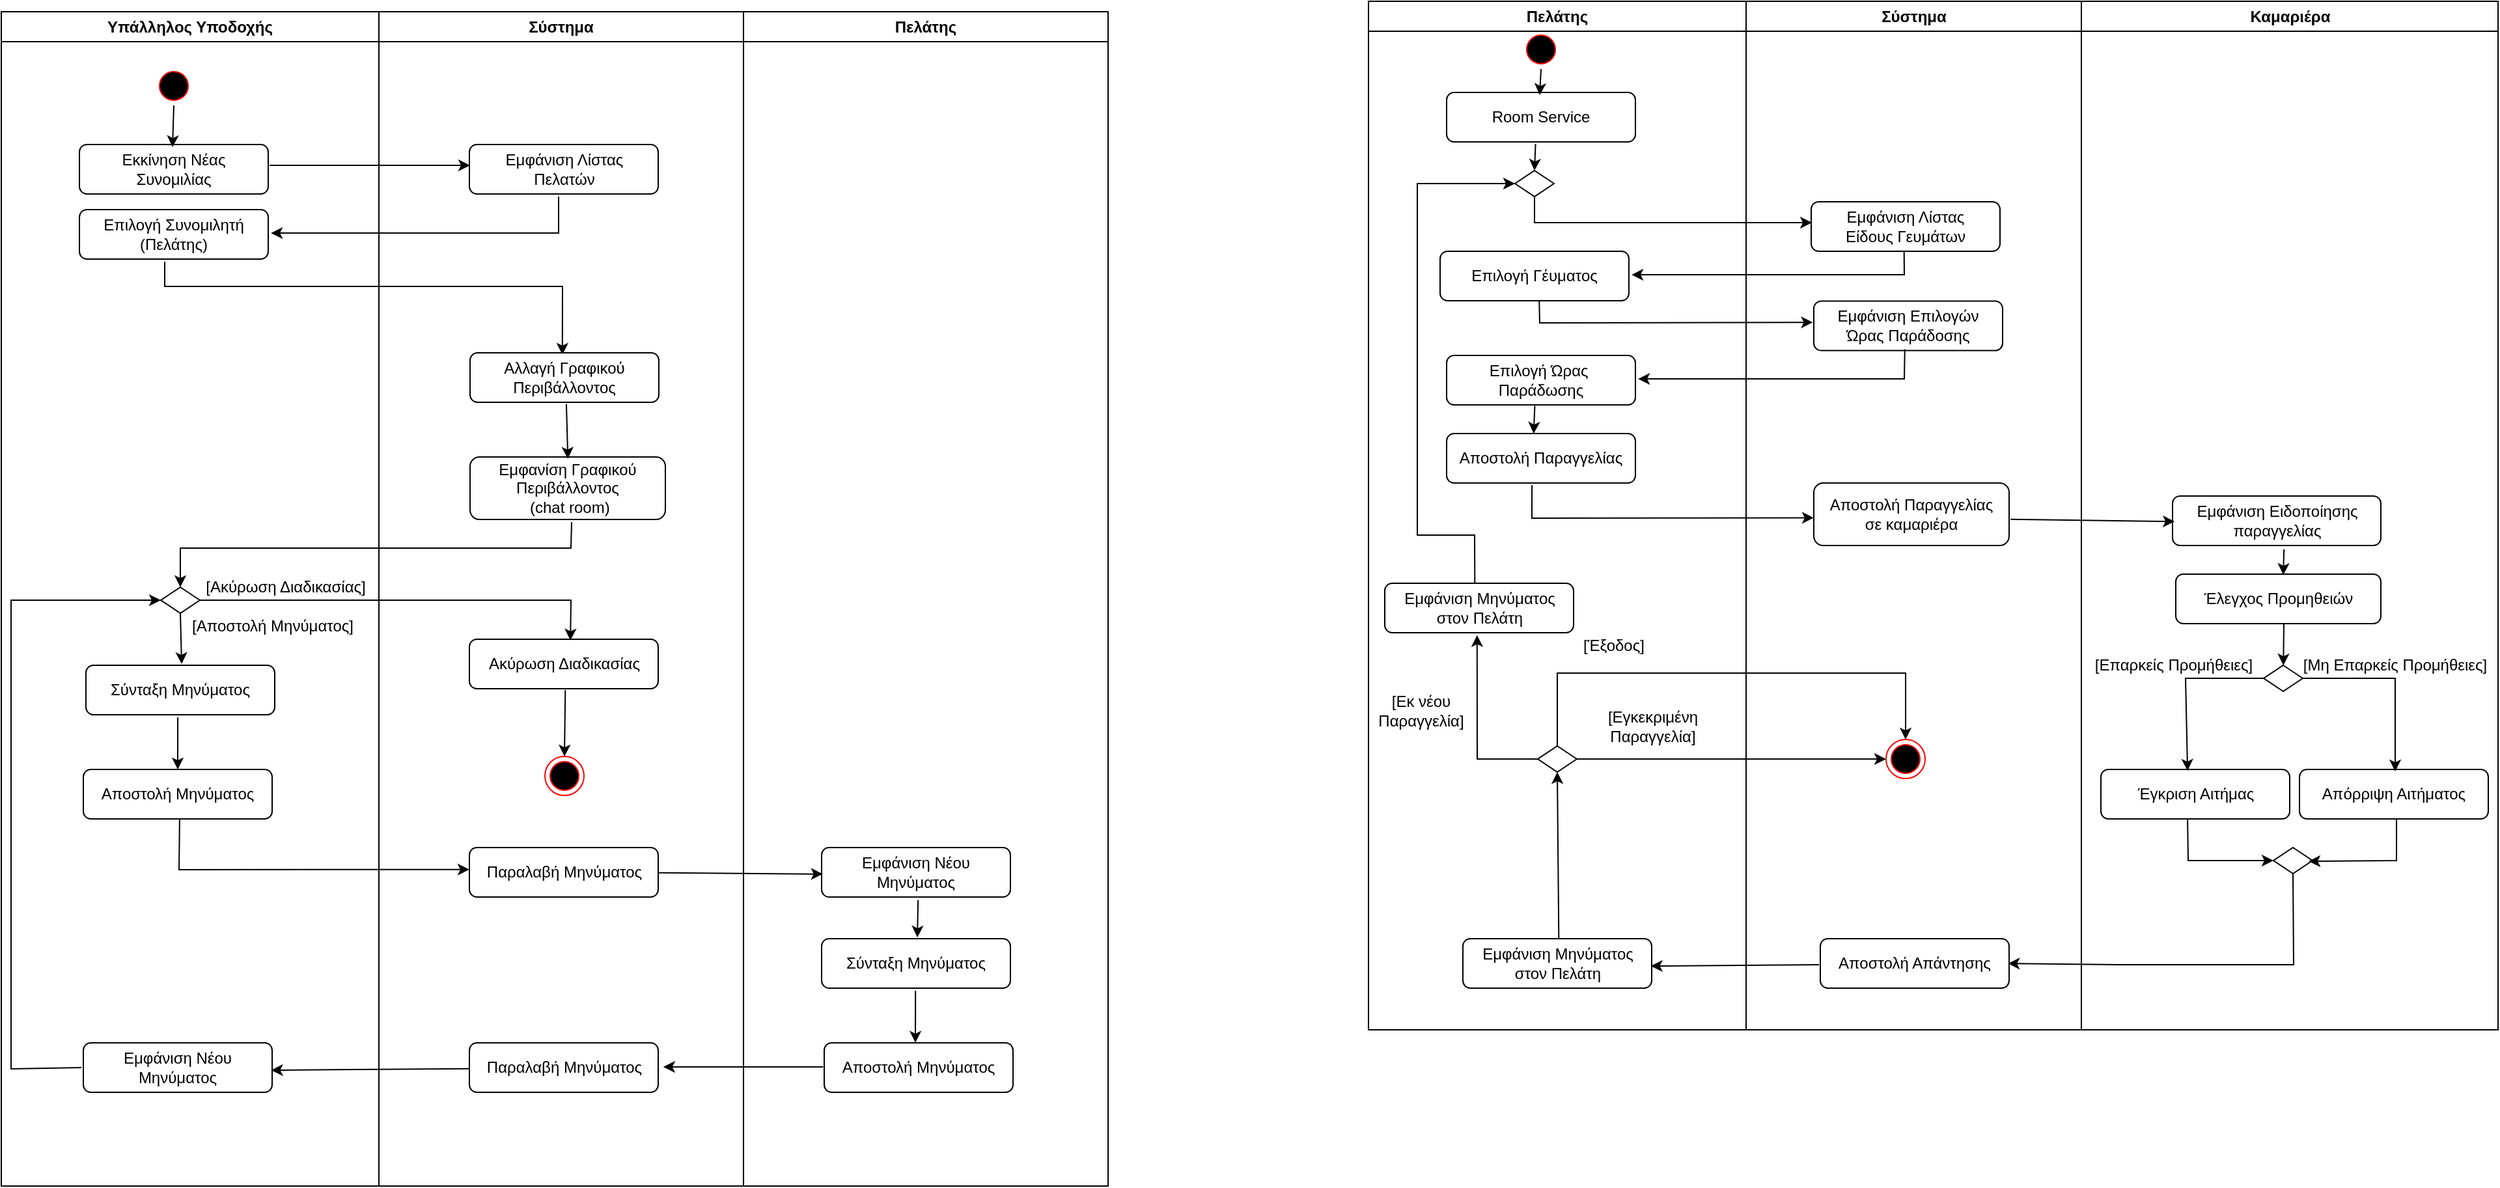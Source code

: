 <mxfile version="16.1.2" type="device"><diagram name="Page-1" id="e7e014a7-5840-1c2e-5031-d8a46d1fe8dd"><mxGraphModel dx="1662" dy="887" grid="1" gridSize="10" guides="1" tooltips="1" connect="1" arrows="1" fold="1" page="1" pageScale="1" pageWidth="1169" pageHeight="826" background="none" math="0" shadow="0"><root><mxCell id="0"/><mxCell id="1" parent="0"/><mxCell id="2" value="Υπάλληλος Υποδοχής" style="swimlane;whiteSpace=wrap" parent="1" vertex="1"><mxGeometry x="150" y="128" width="290" height="902" as="geometry"/></mxCell><mxCell id="Ntb666Q8FlSCOj1z0Y-F-60" value="Σύνταξη Μηνύματος" style="rounded=1;whiteSpace=wrap;html=1;" parent="2" vertex="1"><mxGeometry x="65" y="502" width="145" height="38" as="geometry"/></mxCell><mxCell id="Ntb666Q8FlSCOj1z0Y-F-70" value="" style="rhombus;whiteSpace=wrap;html=1;" parent="2" vertex="1"><mxGeometry x="122.5" y="442" width="30" height="20" as="geometry"/></mxCell><mxCell id="Ntb666Q8FlSCOj1z0Y-F-73" value="" style="endArrow=classic;html=1;rounded=0;exitX=0.5;exitY=1;exitDx=0;exitDy=0;entryX=0.507;entryY=-0.026;entryDx=0;entryDy=0;entryPerimeter=0;" parent="2" source="Ntb666Q8FlSCOj1z0Y-F-70" target="Ntb666Q8FlSCOj1z0Y-F-60" edge="1"><mxGeometry width="50" height="50" relative="1" as="geometry"><mxPoint x="477.5" y="442" as="sourcePoint"/><mxPoint x="527.5" y="392" as="targetPoint"/></mxGeometry></mxCell><mxCell id="Ntb666Q8FlSCOj1z0Y-F-75" value="[Ακύρωση Διαδικασίας]" style="text;html=1;align=center;verticalAlign=middle;resizable=0;points=[];autosize=1;strokeColor=none;fillColor=none;" parent="2" vertex="1"><mxGeometry x="147.5" y="432" width="140" height="20" as="geometry"/></mxCell><mxCell id="Ntb666Q8FlSCOj1z0Y-F-76" value="[Αποστολή Μηνύματος]" style="text;html=1;align=center;verticalAlign=middle;resizable=0;points=[];autosize=1;strokeColor=none;fillColor=none;" parent="2" vertex="1"><mxGeometry x="137.5" y="462" width="140" height="20" as="geometry"/></mxCell><mxCell id="Ntb666Q8FlSCOj1z0Y-F-84" value="Αποστολή Μηνύματος" style="rounded=1;whiteSpace=wrap;html=1;" parent="2" vertex="1"><mxGeometry x="63" y="582" width="145" height="38" as="geometry"/></mxCell><mxCell id="Ntb666Q8FlSCOj1z0Y-F-85" value="" style="endArrow=classic;html=1;rounded=0;" parent="2" edge="1"><mxGeometry width="50" height="50" relative="1" as="geometry"><mxPoint x="135.5" y="542" as="sourcePoint"/><mxPoint x="135.5" y="582" as="targetPoint"/></mxGeometry></mxCell><mxCell id="Ntb666Q8FlSCOj1z0Y-F-100" value="Εμφάνιση Νέου Μηνύματος" style="rounded=1;whiteSpace=wrap;html=1;" parent="2" vertex="1"><mxGeometry x="63.0" y="792" width="145" height="38" as="geometry"/></mxCell><mxCell id="Ntb666Q8FlSCOj1z0Y-F-102" value="" style="endArrow=classic;html=1;rounded=0;exitX=-0.01;exitY=0.5;exitDx=0;exitDy=0;exitPerimeter=0;entryX=0;entryY=0.5;entryDx=0;entryDy=0;" parent="2" source="Ntb666Q8FlSCOj1z0Y-F-100" target="Ntb666Q8FlSCOj1z0Y-F-70" edge="1"><mxGeometry width="50" height="50" relative="1" as="geometry"><mxPoint x="197.5" y="712" as="sourcePoint"/><mxPoint x="-92.5" y="432" as="targetPoint"/><Array as="points"><mxPoint x="7.5" y="812"/><mxPoint x="7.5" y="452"/></Array></mxGeometry></mxCell><mxCell id="Ntb666Q8FlSCOj1z0Y-F-118" value="" style="ellipse;shape=startState;fillColor=#000000;strokeColor=#ff0000;" parent="2" vertex="1"><mxGeometry x="117.5" y="42" width="30" height="30" as="geometry"/></mxCell><mxCell id="Ntb666Q8FlSCOj1z0Y-F-119" value="Εκκίνηση Νέας &lt;br&gt;Συνομιλίας" style="rounded=1;whiteSpace=wrap;html=1;" parent="2" vertex="1"><mxGeometry x="60" y="102" width="145" height="38" as="geometry"/></mxCell><mxCell id="Ntb666Q8FlSCOj1z0Y-F-120" value="" style="endArrow=classic;html=1;rounded=0;exitX=0.5;exitY=1;exitDx=0;exitDy=0;entryX=0.493;entryY=0.053;entryDx=0;entryDy=0;entryPerimeter=0;" parent="2" source="Ntb666Q8FlSCOj1z0Y-F-118" target="Ntb666Q8FlSCOj1z0Y-F-119" edge="1"><mxGeometry width="50" height="50" relative="1" as="geometry"><mxPoint x="-87" y="234" as="sourcePoint"/><mxPoint x="-535.5" y="14" as="targetPoint"/></mxGeometry></mxCell><mxCell id="Ntb666Q8FlSCOj1z0Y-F-121" value="Επιλογή Συνομιλητή&lt;br&gt;(Πελάτης)" style="rounded=1;whiteSpace=wrap;html=1;" parent="2" vertex="1"><mxGeometry x="60" y="152" width="145" height="38" as="geometry"/></mxCell><mxCell id="3" value="Σύστημα" style="swimlane;whiteSpace=wrap;startSize=23;" parent="1" vertex="1"><mxGeometry x="440" y="128" width="280" height="902" as="geometry"/></mxCell><mxCell id="4" value="Πελάτης" style="swimlane;whiteSpace=wrap;startSize=23;" parent="1" vertex="1"><mxGeometry x="720" y="128" width="280" height="902" as="geometry"/></mxCell><mxCell id="Ntb666Q8FlSCOj1z0Y-F-86" value="Εμφάνιση Νέου Μηνύματος" style="rounded=1;whiteSpace=wrap;html=1;" parent="4" vertex="1"><mxGeometry x="60" y="642" width="145" height="38" as="geometry"/></mxCell><mxCell id="Ntb666Q8FlSCOj1z0Y-F-89" value="Σύνταξη Μηνύματος" style="rounded=1;whiteSpace=wrap;html=1;" parent="4" vertex="1"><mxGeometry x="60" y="712" width="145" height="38" as="geometry"/></mxCell><mxCell id="Ntb666Q8FlSCOj1z0Y-F-91" value="" style="endArrow=classic;html=1;rounded=0;exitX=0.511;exitY=1.063;exitDx=0;exitDy=0;entryX=0.507;entryY=-0.026;entryDx=0;entryDy=0;entryPerimeter=0;exitPerimeter=0;" parent="4" source="Ntb666Q8FlSCOj1z0Y-F-86" target="Ntb666Q8FlSCOj1z0Y-F-89" edge="1"><mxGeometry width="50" height="50" relative="1" as="geometry"><mxPoint x="129.5" y="732" as="sourcePoint"/><mxPoint x="359.5" y="534" as="targetPoint"/></mxGeometry></mxCell><mxCell id="Ntb666Q8FlSCOj1z0Y-F-48" value="" style="endArrow=classic;html=1;rounded=0;entryX=0.489;entryY=0.038;entryDx=0;entryDy=0;entryPerimeter=0;" parent="1" target="Ntb666Q8FlSCOj1z0Y-F-46" edge="1"><mxGeometry width="50" height="50" relative="1" as="geometry"><mxPoint x="275.5" y="320" as="sourcePoint"/><mxPoint x="567.5" y="339.0" as="targetPoint"/><Array as="points"><mxPoint x="275.5" y="339"/><mxPoint x="581" y="339"/></Array></mxGeometry></mxCell><mxCell id="Ntb666Q8FlSCOj1z0Y-F-46" value="Αλλαγή Γραφικού Περιβάλλοντος" style="rounded=1;whiteSpace=wrap;html=1;" parent="1" vertex="1"><mxGeometry x="510" y="390" width="145" height="38" as="geometry"/></mxCell><mxCell id="Ntb666Q8FlSCOj1z0Y-F-52" value="Εμφανίση Γραφικού&lt;br&gt;Περιβάλλοντος&lt;br&gt;&amp;nbsp;(chat room)" style="rounded=1;whiteSpace=wrap;html=1;" parent="1" vertex="1"><mxGeometry x="510" y="470" width="150" height="48" as="geometry"/></mxCell><mxCell id="Ntb666Q8FlSCOj1z0Y-F-53" value="" style="endArrow=classic;html=1;rounded=0;entryX=0.501;entryY=0.028;entryDx=0;entryDy=0;entryPerimeter=0;exitX=0.51;exitY=1.036;exitDx=0;exitDy=0;exitPerimeter=0;" parent="1" source="Ntb666Q8FlSCOj1z0Y-F-46" target="Ntb666Q8FlSCOj1z0Y-F-52" edge="1"><mxGeometry width="50" height="50" relative="1" as="geometry"><mxPoint x="590.5" y="430" as="sourcePoint"/><mxPoint x="590.5" y="532.0" as="targetPoint"/></mxGeometry></mxCell><mxCell id="Ntb666Q8FlSCOj1z0Y-F-59" value="Ακύρωση Διαδικασίας" style="rounded=1;whiteSpace=wrap;html=1;" parent="1" vertex="1"><mxGeometry x="509.5" y="610" width="145" height="38" as="geometry"/></mxCell><mxCell id="Ntb666Q8FlSCOj1z0Y-F-63" value="" style="endArrow=classic;html=1;rounded=0;entryX=0.5;entryY=0;entryDx=0;entryDy=0;" parent="1" target="Ntb666Q8FlSCOj1z0Y-F-70" edge="1"><mxGeometry width="50" height="50" relative="1" as="geometry"><mxPoint x="588" y="520" as="sourcePoint"/><mxPoint x="627.5" y="600" as="targetPoint"/><Array as="points"><mxPoint x="587.5" y="540"/><mxPoint x="287.5" y="540"/></Array></mxGeometry></mxCell><mxCell id="Ntb666Q8FlSCOj1z0Y-F-74" value="" style="endArrow=classic;html=1;rounded=0;exitX=1;exitY=0.5;exitDx=0;exitDy=0;entryX=0.535;entryY=0.023;entryDx=0;entryDy=0;entryPerimeter=0;" parent="1" source="Ntb666Q8FlSCOj1z0Y-F-70" target="Ntb666Q8FlSCOj1z0Y-F-59" edge="1"><mxGeometry width="50" height="50" relative="1" as="geometry"><mxPoint x="447.5" y="590" as="sourcePoint"/><mxPoint x="497.5" y="540" as="targetPoint"/><Array as="points"><mxPoint x="587.5" y="580"/></Array></mxGeometry></mxCell><mxCell id="Ntb666Q8FlSCOj1z0Y-F-77" value="" style="ellipse;shape=endState;fillColor=#000000;strokeColor=#ff0000" parent="1" vertex="1"><mxGeometry x="567.5" y="700" width="30" height="30" as="geometry"/></mxCell><mxCell id="Ntb666Q8FlSCOj1z0Y-F-78" value="" style="endArrow=classic;html=1;rounded=0;entryX=0.5;entryY=0;entryDx=0;entryDy=0;exitX=0.508;exitY=1.026;exitDx=0;exitDy=0;exitPerimeter=0;" parent="1" source="Ntb666Q8FlSCOj1z0Y-F-59" target="Ntb666Q8FlSCOj1z0Y-F-77" edge="1"><mxGeometry width="50" height="50" relative="1" as="geometry"><mxPoint x="597.5" y="650" as="sourcePoint"/><mxPoint x="517.5" y="640" as="targetPoint"/></mxGeometry></mxCell><mxCell id="Ntb666Q8FlSCOj1z0Y-F-79" value="Παραλαβή Μηνύματος" style="rounded=1;whiteSpace=wrap;html=1;" parent="1" vertex="1"><mxGeometry x="509.5" y="770" width="145" height="38" as="geometry"/></mxCell><mxCell id="Ntb666Q8FlSCOj1z0Y-F-83" value="" style="endArrow=classic;html=1;rounded=0;entryX=0;entryY=0.443;entryDx=0;entryDy=0;entryPerimeter=0;exitX=0.51;exitY=1;exitDx=0;exitDy=0;exitPerimeter=0;" parent="1" source="Ntb666Q8FlSCOj1z0Y-F-84" target="Ntb666Q8FlSCOj1z0Y-F-79" edge="1"><mxGeometry width="50" height="50" relative="1" as="geometry"><mxPoint x="277.5" y="770" as="sourcePoint"/><mxPoint x="547.5" y="790" as="targetPoint"/><Array as="points"><mxPoint x="286.5" y="787"/></Array></mxGeometry></mxCell><mxCell id="Ntb666Q8FlSCOj1z0Y-F-87" value="" style="endArrow=classic;html=1;rounded=0;entryX=0.006;entryY=0.536;entryDx=0;entryDy=0;entryPerimeter=0;exitX=1.002;exitY=0.509;exitDx=0;exitDy=0;exitPerimeter=0;" parent="1" source="Ntb666Q8FlSCOj1z0Y-F-79" target="Ntb666Q8FlSCOj1z0Y-F-86" edge="1"><mxGeometry width="50" height="50" relative="1" as="geometry"><mxPoint x="560" y="680.0" as="sourcePoint"/><mxPoint x="780.55" y="718.834" as="targetPoint"/><Array as="points"/></mxGeometry></mxCell><mxCell id="Ntb666Q8FlSCOj1z0Y-F-94" value="Αποστολή Μηνύματος" style="rounded=1;whiteSpace=wrap;html=1;" parent="1" vertex="1"><mxGeometry x="782" y="920" width="145" height="38" as="geometry"/></mxCell><mxCell id="Ntb666Q8FlSCOj1z0Y-F-95" value="" style="endArrow=classic;html=1;rounded=0;exitX=0.497;exitY=1.053;exitDx=0;exitDy=0;exitPerimeter=0;entryX=0.483;entryY=-0.003;entryDx=0;entryDy=0;entryPerimeter=0;" parent="1" source="Ntb666Q8FlSCOj1z0Y-F-89" target="Ntb666Q8FlSCOj1z0Y-F-94" edge="1"><mxGeometry width="50" height="50" relative="1" as="geometry"><mxPoint x="852" y="940" as="sourcePoint"/><mxPoint x="852" y="980" as="targetPoint"/></mxGeometry></mxCell><mxCell id="Ntb666Q8FlSCOj1z0Y-F-98" value="Παραλαβή Μηνύματος" style="rounded=1;whiteSpace=wrap;html=1;" parent="1" vertex="1"><mxGeometry x="509.5" y="920" width="145" height="38" as="geometry"/></mxCell><mxCell id="Ntb666Q8FlSCOj1z0Y-F-99" value="" style="endArrow=classic;html=1;rounded=0;exitX=-0.006;exitY=0.486;exitDx=0;exitDy=0;exitPerimeter=0;entryX=1.027;entryY=0.486;entryDx=0;entryDy=0;entryPerimeter=0;" parent="1" source="Ntb666Q8FlSCOj1z0Y-F-94" target="Ntb666Q8FlSCOj1z0Y-F-98" edge="1"><mxGeometry width="50" height="50" relative="1" as="geometry"><mxPoint x="561.13" y="830.0" as="sourcePoint"/><mxPoint x="690" y="750" as="targetPoint"/><Array as="points"/></mxGeometry></mxCell><mxCell id="Ntb666Q8FlSCOj1z0Y-F-101" value="" style="endArrow=classic;html=1;rounded=0;entryX=0.995;entryY=0.553;entryDx=0;entryDy=0;entryPerimeter=0;exitX=0.002;exitY=0.524;exitDx=0;exitDy=0;exitPerimeter=0;" parent="1" source="Ntb666Q8FlSCOj1z0Y-F-98" target="Ntb666Q8FlSCOj1z0Y-F-100" edge="1"><mxGeometry width="50" height="50" relative="1" as="geometry"><mxPoint x="94.9" y="949.342" as="sourcePoint"/><mxPoint x="210.16" y="998.834" as="targetPoint"/><Array as="points"/></mxGeometry></mxCell><mxCell id="Ntb666Q8FlSCOj1z0Y-F-103" value="Εμφάνιση Λίστας&lt;br&gt;Πελατών" style="rounded=1;whiteSpace=wrap;html=1;" parent="1" vertex="1"><mxGeometry x="509.5" y="230" width="145" height="38" as="geometry"/></mxCell><mxCell id="Ntb666Q8FlSCOj1z0Y-F-107" value="" style="endArrow=classic;html=1;rounded=0;exitX=1.007;exitY=0.421;exitDx=0;exitDy=0;exitPerimeter=0;" parent="1" source="Ntb666Q8FlSCOj1z0Y-F-119" edge="1"><mxGeometry width="50" height="50" relative="1" as="geometry"><mxPoint x="370" y="419" as="sourcePoint"/><mxPoint x="510" y="246" as="targetPoint"/></mxGeometry></mxCell><mxCell id="Ntb666Q8FlSCOj1z0Y-F-109" value="" style="endArrow=classic;html=1;rounded=0;entryX=1.014;entryY=0.474;entryDx=0;entryDy=0;entryPerimeter=0;" parent="1" target="Ntb666Q8FlSCOj1z0Y-F-121" edge="1"><mxGeometry width="50" height="50" relative="1" as="geometry"><mxPoint x="578" y="270" as="sourcePoint"/><mxPoint x="380" y="305" as="targetPoint"/><Array as="points"><mxPoint x="578" y="298"/></Array></mxGeometry></mxCell><mxCell id="Ntb666Q8FlSCOj1z0Y-F-163" value="Πελάτης" style="swimlane;whiteSpace=wrap" parent="1" vertex="1"><mxGeometry x="1200" y="120" width="290" height="790" as="geometry"/></mxCell><mxCell id="Ntb666Q8FlSCOj1z0Y-F-173" value="" style="ellipse;shape=startState;fillColor=#000000;strokeColor=#ff0000;" parent="Ntb666Q8FlSCOj1z0Y-F-163" vertex="1"><mxGeometry x="117.5" y="22" width="30" height="30" as="geometry"/></mxCell><mxCell id="Ntb666Q8FlSCOj1z0Y-F-174" value="Room Service" style="rounded=1;whiteSpace=wrap;html=1;" parent="Ntb666Q8FlSCOj1z0Y-F-163" vertex="1"><mxGeometry x="60" y="70" width="145" height="38" as="geometry"/></mxCell><mxCell id="Ntb666Q8FlSCOj1z0Y-F-175" value="" style="endArrow=classic;html=1;rounded=0;exitX=0.5;exitY=1;exitDx=0;exitDy=0;entryX=0.493;entryY=0.053;entryDx=0;entryDy=0;entryPerimeter=0;" parent="Ntb666Q8FlSCOj1z0Y-F-163" source="Ntb666Q8FlSCOj1z0Y-F-173" target="Ntb666Q8FlSCOj1z0Y-F-174" edge="1"><mxGeometry width="50" height="50" relative="1" as="geometry"><mxPoint x="-87" y="214" as="sourcePoint"/><mxPoint x="-535.5" y="-6" as="targetPoint"/></mxGeometry></mxCell><mxCell id="Ntb666Q8FlSCOj1z0Y-F-171" value="Εμφάνιση Μηνύματος&lt;br&gt;στον Πελάτη" style="rounded=1;whiteSpace=wrap;html=1;" parent="Ntb666Q8FlSCOj1z0Y-F-163" vertex="1"><mxGeometry x="72.5" y="720" width="145" height="38" as="geometry"/></mxCell><mxCell id="Ntb666Q8FlSCOj1z0Y-F-241" value="" style="rhombus;whiteSpace=wrap;html=1;" parent="Ntb666Q8FlSCOj1z0Y-F-163" vertex="1"><mxGeometry x="130" y="572" width="30" height="20" as="geometry"/></mxCell><mxCell id="Ntb666Q8FlSCOj1z0Y-F-240" value="" style="endArrow=classic;html=1;rounded=0;exitX=0.508;exitY=0.008;exitDx=0;exitDy=0;exitPerimeter=0;entryX=0.5;entryY=1;entryDx=0;entryDy=0;" parent="Ntb666Q8FlSCOj1z0Y-F-163" source="Ntb666Q8FlSCOj1z0Y-F-171" target="Ntb666Q8FlSCOj1z0Y-F-241" edge="1"><mxGeometry width="50" height="50" relative="1" as="geometry"><mxPoint x="357.5" y="492" as="sourcePoint"/><mxPoint x="148.5" y="612" as="targetPoint"/></mxGeometry></mxCell><mxCell id="Ntb666Q8FlSCOj1z0Y-F-244" value="[Εγκεκριμένη &lt;br&gt;Παραγγελία]" style="text;html=1;align=center;verticalAlign=middle;resizable=0;points=[];autosize=1;strokeColor=none;fillColor=none;" parent="Ntb666Q8FlSCOj1z0Y-F-163" vertex="1"><mxGeometry x="177.5" y="542" width="80" height="30" as="geometry"/></mxCell><mxCell id="Ntb666Q8FlSCOj1z0Y-F-247" value="" style="rhombus;whiteSpace=wrap;html=1;" parent="Ntb666Q8FlSCOj1z0Y-F-163" vertex="1"><mxGeometry x="112.5" y="130" width="30" height="20" as="geometry"/></mxCell><mxCell id="Ntb666Q8FlSCOj1z0Y-F-248" value="" style="endArrow=classic;html=1;rounded=0;exitX=0.471;exitY=1.041;exitDx=0;exitDy=0;exitPerimeter=0;entryX=0.5;entryY=0;entryDx=0;entryDy=0;" parent="Ntb666Q8FlSCOj1z0Y-F-163" source="Ntb666Q8FlSCOj1z0Y-F-174" target="Ntb666Q8FlSCOj1z0Y-F-247" edge="1"><mxGeometry width="50" height="50" relative="1" as="geometry"><mxPoint x="307.5" y="230" as="sourcePoint"/><mxPoint x="357.5" y="180" as="targetPoint"/></mxGeometry></mxCell><mxCell id="Ntb666Q8FlSCOj1z0Y-F-246" value="" style="endArrow=classic;html=1;rounded=0;entryX=0;entryY=0.5;entryDx=0;entryDy=0;exitX=0.477;exitY=0.041;exitDx=0;exitDy=0;exitPerimeter=0;" parent="Ntb666Q8FlSCOj1z0Y-F-163" source="Ntb666Q8FlSCOj1z0Y-F-253" target="Ntb666Q8FlSCOj1z0Y-F-247" edge="1"><mxGeometry width="50" height="50" relative="1" as="geometry"><mxPoint x="77.5" y="450" as="sourcePoint"/><mxPoint x="47.5" y="180" as="targetPoint"/><Array as="points"><mxPoint x="81.5" y="410"/><mxPoint x="37.5" y="410"/><mxPoint x="37.5" y="140"/></Array></mxGeometry></mxCell><mxCell id="Ntb666Q8FlSCOj1z0Y-F-250" value="[Εκ νέου &lt;br&gt;Παραγγελία]" style="text;html=1;align=center;verticalAlign=middle;resizable=0;points=[];autosize=1;strokeColor=none;fillColor=none;" parent="Ntb666Q8FlSCOj1z0Y-F-163" vertex="1"><mxGeometry y="530" width="80" height="30" as="geometry"/></mxCell><mxCell id="Ntb666Q8FlSCOj1z0Y-F-252" value="[Έξοδος]" style="text;html=1;align=center;verticalAlign=middle;resizable=0;points=[];autosize=1;strokeColor=none;fillColor=none;" parent="Ntb666Q8FlSCOj1z0Y-F-163" vertex="1"><mxGeometry x="157.5" y="485" width="60" height="20" as="geometry"/></mxCell><mxCell id="Ntb666Q8FlSCOj1z0Y-F-253" value="Εμφάνιση Μηνύματος&lt;br&gt;στον Πελάτη" style="rounded=1;whiteSpace=wrap;html=1;" parent="Ntb666Q8FlSCOj1z0Y-F-163" vertex="1"><mxGeometry x="12.5" y="447" width="145" height="38" as="geometry"/></mxCell><mxCell id="Ntb666Q8FlSCOj1z0Y-F-254" value="" style="endArrow=classic;html=1;rounded=0;exitX=0;exitY=0.5;exitDx=0;exitDy=0;entryX=0.489;entryY=1.048;entryDx=0;entryDy=0;entryPerimeter=0;" parent="Ntb666Q8FlSCOj1z0Y-F-163" source="Ntb666Q8FlSCOj1z0Y-F-241" target="Ntb666Q8FlSCOj1z0Y-F-253" edge="1"><mxGeometry width="50" height="50" relative="1" as="geometry"><mxPoint x="156.16" y="730.304" as="sourcePoint"/><mxPoint x="155" y="602" as="targetPoint"/><Array as="points"><mxPoint x="83.5" y="582"/></Array></mxGeometry></mxCell><mxCell id="Ntb666Q8FlSCOj1z0Y-F-177" value="Σύστημα" style="swimlane;whiteSpace=wrap;startSize=23;" parent="1" vertex="1"><mxGeometry x="1490" y="120" width="257.5" height="790" as="geometry"/></mxCell><mxCell id="Ntb666Q8FlSCOj1z0Y-F-194" value="Αποστολή Απάντησης" style="rounded=1;whiteSpace=wrap;html=1;" parent="Ntb666Q8FlSCOj1z0Y-F-177" vertex="1"><mxGeometry x="57" y="720" width="145" height="38" as="geometry"/></mxCell><mxCell id="Ntb666Q8FlSCOj1z0Y-F-242" value="" style="ellipse;html=1;shape=endState;fillColor=#000000;strokeColor=#ff0000;" parent="Ntb666Q8FlSCOj1z0Y-F-177" vertex="1"><mxGeometry x="107.5" y="567" width="30" height="30" as="geometry"/></mxCell><mxCell id="Ntb666Q8FlSCOj1z0Y-F-176" value="Επιλογή Γέυματος" style="rounded=1;whiteSpace=wrap;html=1;" parent="Ntb666Q8FlSCOj1z0Y-F-177" vertex="1"><mxGeometry x="-235" y="192" width="145" height="38" as="geometry"/></mxCell><mxCell id="Ntb666Q8FlSCOj1z0Y-F-183" value="Αποστολή Παραγγελίας" style="rounded=1;whiteSpace=wrap;html=1;" parent="Ntb666Q8FlSCOj1z0Y-F-177" vertex="1"><mxGeometry x="-230" y="332" width="145" height="38" as="geometry"/></mxCell><mxCell id="Ntb666Q8FlSCOj1z0Y-F-203" value="Επιλογή Ώρας&amp;nbsp;&lt;br&gt;Παράδωσης" style="rounded=1;whiteSpace=wrap;html=1;" parent="Ntb666Q8FlSCOj1z0Y-F-177" vertex="1"><mxGeometry x="-230" y="272" width="145" height="38" as="geometry"/></mxCell><mxCell id="Ntb666Q8FlSCOj1z0Y-F-204" value="" style="endArrow=classic;html=1;rounded=0;entryX=0.461;entryY=0.002;entryDx=0;entryDy=0;entryPerimeter=0;exitX=0.467;exitY=1.02;exitDx=0;exitDy=0;exitPerimeter=0;" parent="Ntb666Q8FlSCOj1z0Y-F-177" source="Ntb666Q8FlSCOj1z0Y-F-203" target="Ntb666Q8FlSCOj1z0Y-F-183" edge="1"><mxGeometry width="50" height="50" relative="1" as="geometry"><mxPoint x="-163" y="322" as="sourcePoint"/><mxPoint x="-135" y="332" as="targetPoint"/><Array as="points"/></mxGeometry></mxCell><mxCell id="Ntb666Q8FlSCOj1z0Y-F-205" value="Εμφάνιση Επιλογών&lt;br&gt;Ώρας Παράδοσης" style="rounded=1;whiteSpace=wrap;html=1;" parent="Ntb666Q8FlSCOj1z0Y-F-177" vertex="1"><mxGeometry x="52" y="230.28" width="145" height="38" as="geometry"/></mxCell><mxCell id="Ntb666Q8FlSCOj1z0Y-F-184" value="Αποστολή Παραγγελίας&lt;br&gt;σε καμαριέρα" style="rounded=1;whiteSpace=wrap;html=1;" parent="Ntb666Q8FlSCOj1z0Y-F-177" vertex="1"><mxGeometry x="52" y="370" width="150" height="48" as="geometry"/></mxCell><mxCell id="Ntb666Q8FlSCOj1z0Y-F-185" value="" style="endArrow=classic;html=1;rounded=0;exitX=0.452;exitY=1.043;exitDx=0;exitDy=0;exitPerimeter=0;entryX=0;entryY=0.557;entryDx=0;entryDy=0;entryPerimeter=0;" parent="Ntb666Q8FlSCOj1z0Y-F-177" source="Ntb666Q8FlSCOj1z0Y-F-183" target="Ntb666Q8FlSCOj1z0Y-F-184" edge="1"><mxGeometry width="50" height="50" relative="1" as="geometry"><mxPoint x="-147.5" y="430" as="sourcePoint"/><mxPoint x="17.5" y="370" as="targetPoint"/><Array as="points"><mxPoint x="-164.5" y="397"/></Array></mxGeometry></mxCell><mxCell id="Ntb666Q8FlSCOj1z0Y-F-199" value="Εμφάνιση Λίστας&lt;br&gt;Είδους Γευμάτων" style="rounded=1;whiteSpace=wrap;html=1;" parent="Ntb666Q8FlSCOj1z0Y-F-177" vertex="1"><mxGeometry x="50" y="154" width="145" height="38" as="geometry"/></mxCell><mxCell id="Ntb666Q8FlSCOj1z0Y-F-201" value="" style="endArrow=classic;html=1;rounded=0;entryX=1.014;entryY=0.474;entryDx=0;entryDy=0;entryPerimeter=0;exitX=0.492;exitY=0.985;exitDx=0;exitDy=0;exitPerimeter=0;" parent="Ntb666Q8FlSCOj1z0Y-F-177" source="Ntb666Q8FlSCOj1z0Y-F-199" target="Ntb666Q8FlSCOj1z0Y-F-176" edge="1"><mxGeometry width="50" height="50" relative="1" as="geometry"><mxPoint x="130.5" y="210.0" as="sourcePoint"/><mxPoint x="-67.5" y="245" as="targetPoint"/><Array as="points"><mxPoint x="121.5" y="210"/></Array></mxGeometry></mxCell><mxCell id="Ntb666Q8FlSCOj1z0Y-F-206" value="" style="endArrow=classic;html=1;rounded=0;exitX=0.525;exitY=1.009;exitDx=0;exitDy=0;exitPerimeter=0;entryX=-0.005;entryY=0.429;entryDx=0;entryDy=0;entryPerimeter=0;" parent="Ntb666Q8FlSCOj1z0Y-F-177" source="Ntb666Q8FlSCOj1z0Y-F-176" target="Ntb666Q8FlSCOj1z0Y-F-205" edge="1"><mxGeometry width="50" height="50" relative="1" as="geometry"><mxPoint x="-86.485" y="284.278" as="sourcePoint"/><mxPoint x="52.5" y="284" as="targetPoint"/><Array as="points"><mxPoint x="-158.5" y="247"/></Array></mxGeometry></mxCell><mxCell id="Ntb666Q8FlSCOj1z0Y-F-207" value="" style="endArrow=classic;html=1;rounded=0;entryX=1.014;entryY=0.474;entryDx=0;entryDy=0;entryPerimeter=0;exitX=0.482;exitY=0.974;exitDx=0;exitDy=0;exitPerimeter=0;" parent="Ntb666Q8FlSCOj1z0Y-F-177" source="Ntb666Q8FlSCOj1z0Y-F-205" target="Ntb666Q8FlSCOj1z0Y-F-203" edge="1"><mxGeometry width="50" height="50" relative="1" as="geometry"><mxPoint x="135.5" y="308.28" as="sourcePoint"/><mxPoint x="-62.5" y="343.28" as="targetPoint"/><Array as="points"><mxPoint x="121.5" y="290"/></Array></mxGeometry></mxCell><mxCell id="Ntb666Q8FlSCOj1z0Y-F-198" value="" style="endArrow=classic;html=1;rounded=0;entryX=0.995;entryY=0.553;entryDx=0;entryDy=0;entryPerimeter=0;exitX=-0.007;exitY=0.526;exitDx=0;exitDy=0;exitPerimeter=0;" parent="1" source="Ntb666Q8FlSCOj1z0Y-F-194" target="Ntb666Q8FlSCOj1z0Y-F-171" edge="1"><mxGeometry width="50" height="50" relative="1" as="geometry"><mxPoint x="1536.54" y="925.912" as="sourcePoint"/><mxPoint x="1247.66" y="956.834" as="targetPoint"/><Array as="points"/></mxGeometry></mxCell><mxCell id="Ntb666Q8FlSCOj1z0Y-F-178" value="Καμαριέρα" style="swimlane;whiteSpace=wrap;startSize=23;" parent="1" vertex="1"><mxGeometry x="1747.5" y="120" width="320" height="790" as="geometry"/></mxCell><mxCell id="Ntb666Q8FlSCOj1z0Y-F-218" value="Εμφάνιση Ειδοποίησης&lt;br&gt;παραγγελίας" style="rounded=1;whiteSpace=wrap;html=1;" parent="Ntb666Q8FlSCOj1z0Y-F-178" vertex="1"><mxGeometry x="70" y="380" width="160" height="38" as="geometry"/></mxCell><mxCell id="Ntb666Q8FlSCOj1z0Y-F-219" value="Έλεγχος Προμηθειών" style="rounded=1;whiteSpace=wrap;html=1;" parent="Ntb666Q8FlSCOj1z0Y-F-178" vertex="1"><mxGeometry x="72.5" y="440" width="157.5" height="38" as="geometry"/></mxCell><mxCell id="Ntb666Q8FlSCOj1z0Y-F-220" value="" style="endArrow=classic;html=1;rounded=0;exitX=0.535;exitY=1.077;exitDx=0;exitDy=0;exitPerimeter=0;entryX=0.524;entryY=0.015;entryDx=0;entryDy=0;entryPerimeter=0;" parent="Ntb666Q8FlSCOj1z0Y-F-178" source="Ntb666Q8FlSCOj1z0Y-F-218" target="Ntb666Q8FlSCOj1z0Y-F-219" edge="1"><mxGeometry width="50" height="50" relative="1" as="geometry"><mxPoint x="146.595" y="399.254" as="sourcePoint"/><mxPoint x="110" y="410" as="targetPoint"/></mxGeometry></mxCell><mxCell id="Ntb666Q8FlSCOj1z0Y-F-221" value="" style="endArrow=classic;html=1;rounded=0;exitX=0.527;exitY=1.009;exitDx=0;exitDy=0;exitPerimeter=0;" parent="Ntb666Q8FlSCOj1z0Y-F-178" source="Ntb666Q8FlSCOj1z0Y-F-219" target="Ntb666Q8FlSCOj1z0Y-F-222" edge="1"><mxGeometry width="50" height="50" relative="1" as="geometry"><mxPoint x="155" y="470" as="sourcePoint"/><mxPoint x="156" y="510" as="targetPoint"/></mxGeometry></mxCell><mxCell id="Ntb666Q8FlSCOj1z0Y-F-222" value="" style="rhombus;whiteSpace=wrap;html=1;" parent="Ntb666Q8FlSCOj1z0Y-F-178" vertex="1"><mxGeometry x="140" y="510" width="30" height="20" as="geometry"/></mxCell><mxCell id="Ntb666Q8FlSCOj1z0Y-F-167" value="[Μη Επαρκείς Προμήθειες]" style="text;html=1;align=center;verticalAlign=middle;resizable=0;points=[];autosize=1;strokeColor=none;fillColor=none;" parent="Ntb666Q8FlSCOj1z0Y-F-178" vertex="1"><mxGeometry x="160" y="500" width="160" height="20" as="geometry"/></mxCell><mxCell id="Ntb666Q8FlSCOj1z0Y-F-179" value="Απόρριψη Αιτήματος" style="rounded=1;whiteSpace=wrap;html=1;" parent="Ntb666Q8FlSCOj1z0Y-F-178" vertex="1"><mxGeometry x="167.5" y="590" width="145" height="38" as="geometry"/></mxCell><mxCell id="Ntb666Q8FlSCOj1z0Y-F-180" value="Έγκριση Αιτήμας" style="rounded=1;whiteSpace=wrap;html=1;" parent="Ntb666Q8FlSCOj1z0Y-F-178" vertex="1"><mxGeometry x="15" y="590" width="145" height="38" as="geometry"/></mxCell><mxCell id="Ntb666Q8FlSCOj1z0Y-F-224" style="edgeStyle=orthogonalEdgeStyle;rounded=0;orthogonalLoop=1;jettySize=auto;html=1;exitX=1;exitY=0.5;exitDx=0;exitDy=0;entryX=0.507;entryY=0.039;entryDx=0;entryDy=0;entryPerimeter=0;" parent="Ntb666Q8FlSCOj1z0Y-F-178" source="Ntb666Q8FlSCOj1z0Y-F-222" target="Ntb666Q8FlSCOj1z0Y-F-179" edge="1"><mxGeometry relative="1" as="geometry"><mxPoint x="270" y="600" as="targetPoint"/></mxGeometry></mxCell><mxCell id="Ntb666Q8FlSCOj1z0Y-F-197" value="" style="endArrow=classic;html=1;rounded=0;entryX=0.459;entryY=0.026;entryDx=0;entryDy=0;entryPerimeter=0;exitX=0;exitY=0.5;exitDx=0;exitDy=0;" parent="Ntb666Q8FlSCOj1z0Y-F-178" source="Ntb666Q8FlSCOj1z0Y-F-222" target="Ntb666Q8FlSCOj1z0Y-F-180" edge="1"><mxGeometry width="50" height="50" relative="1" as="geometry"><mxPoint x="120" y="550" as="sourcePoint"/><mxPoint x="-10" y="570" as="targetPoint"/><Array as="points"><mxPoint x="80" y="520"/></Array></mxGeometry></mxCell><mxCell id="Ntb666Q8FlSCOj1z0Y-F-231" value="[Επαρκείς Προμήθειες]" style="text;html=1;align=center;verticalAlign=middle;resizable=0;points=[];autosize=1;strokeColor=none;fillColor=none;" parent="Ntb666Q8FlSCOj1z0Y-F-178" vertex="1"><mxGeometry y="500" width="140" height="20" as="geometry"/></mxCell><mxCell id="Ntb666Q8FlSCOj1z0Y-F-234" value="" style="endArrow=classic;html=1;rounded=0;exitX=0.459;exitY=1.013;exitDx=0;exitDy=0;exitPerimeter=0;entryX=0;entryY=0.5;entryDx=0;entryDy=0;" parent="Ntb666Q8FlSCOj1z0Y-F-178" source="Ntb666Q8FlSCOj1z0Y-F-180" target="Ntb666Q8FlSCOj1z0Y-F-236" edge="1"><mxGeometry width="50" height="50" relative="1" as="geometry"><mxPoint x="170" y="670" as="sourcePoint"/><mxPoint x="150" y="660" as="targetPoint"/><Array as="points"><mxPoint x="82" y="660"/></Array></mxGeometry></mxCell><mxCell id="Ntb666Q8FlSCOj1z0Y-F-236" value="" style="rhombus;whiteSpace=wrap;html=1;" parent="Ntb666Q8FlSCOj1z0Y-F-178" vertex="1"><mxGeometry x="147.5" y="650" width="30" height="20" as="geometry"/></mxCell><mxCell id="Ntb666Q8FlSCOj1z0Y-F-237" value="" style="endArrow=classic;html=1;rounded=0;exitX=0.514;exitY=1;exitDx=0;exitDy=0;exitPerimeter=0;entryX=0.9;entryY=0.525;entryDx=0;entryDy=0;entryPerimeter=0;" parent="Ntb666Q8FlSCOj1z0Y-F-178" source="Ntb666Q8FlSCOj1z0Y-F-179" target="Ntb666Q8FlSCOj1z0Y-F-236" edge="1"><mxGeometry width="50" height="50" relative="1" as="geometry"><mxPoint x="91.555" y="638.494" as="sourcePoint"/><mxPoint x="180" y="660" as="targetPoint"/><Array as="points"><mxPoint x="242" y="660"/></Array></mxGeometry></mxCell><mxCell id="Ntb666Q8FlSCOj1z0Y-F-187" value="" style="endArrow=classic;html=1;rounded=0;exitX=1.007;exitY=0.582;exitDx=0;exitDy=0;exitPerimeter=0;entryX=0.01;entryY=0.515;entryDx=0;entryDy=0;entryPerimeter=0;" parent="1" source="Ntb666Q8FlSCOj1z0Y-F-184" target="Ntb666Q8FlSCOj1z0Y-F-218" edge="1"><mxGeometry width="50" height="50" relative="1" as="geometry"><mxPoint x="1635.5" y="710.0" as="sourcePoint"/><mxPoint x="1807.5" y="550" as="targetPoint"/><Array as="points"/></mxGeometry></mxCell><mxCell id="Ntb666Q8FlSCOj1z0Y-F-238" value="" style="endArrow=classic;html=1;rounded=0;exitX=0.5;exitY=1;exitDx=0;exitDy=0;entryX=0.994;entryY=0.5;entryDx=0;entryDy=0;entryPerimeter=0;" parent="1" source="Ntb666Q8FlSCOj1z0Y-F-236" target="Ntb666Q8FlSCOj1z0Y-F-194" edge="1"><mxGeometry width="50" height="50" relative="1" as="geometry"><mxPoint x="1777.5" y="970" as="sourcePoint"/><mxPoint x="1707.5" y="909" as="targetPoint"/><Array as="points"><mxPoint x="1910.5" y="860"/><mxPoint x="1777.5" y="860"/></Array></mxGeometry></mxCell><mxCell id="Ntb666Q8FlSCOj1z0Y-F-243" style="edgeStyle=orthogonalEdgeStyle;rounded=0;orthogonalLoop=1;jettySize=auto;html=1;" parent="1" source="Ntb666Q8FlSCOj1z0Y-F-241" target="Ntb666Q8FlSCOj1z0Y-F-242" edge="1"><mxGeometry relative="1" as="geometry"/></mxCell><mxCell id="Ntb666Q8FlSCOj1z0Y-F-200" value="" style="endArrow=classic;html=1;rounded=0;entryX=0.004;entryY=0.421;entryDx=0;entryDy=0;entryPerimeter=0;exitX=0.5;exitY=1;exitDx=0;exitDy=0;" parent="1" source="Ntb666Q8FlSCOj1z0Y-F-247" target="Ntb666Q8FlSCOj1z0Y-F-199" edge="1"><mxGeometry width="50" height="50" relative="1" as="geometry"><mxPoint x="1327.5" y="280" as="sourcePoint"/><mxPoint x="1552.5" y="306" as="targetPoint"/><Array as="points"><mxPoint x="1327.5" y="290"/></Array></mxGeometry></mxCell><mxCell id="Ntb666Q8FlSCOj1z0Y-F-251" style="edgeStyle=orthogonalEdgeStyle;rounded=0;orthogonalLoop=1;jettySize=auto;html=1;exitX=0.5;exitY=0;exitDx=0;exitDy=0;entryX=0.5;entryY=0;entryDx=0;entryDy=0;" parent="1" source="Ntb666Q8FlSCOj1z0Y-F-241" target="Ntb666Q8FlSCOj1z0Y-F-242" edge="1"><mxGeometry relative="1" as="geometry"><mxPoint x="1617.5" y="580" as="targetPoint"/><Array as="points"><mxPoint x="1345.5" y="636"/><mxPoint x="1612.5" y="636"/></Array></mxGeometry></mxCell></root></mxGraphModel></diagram></mxfile>